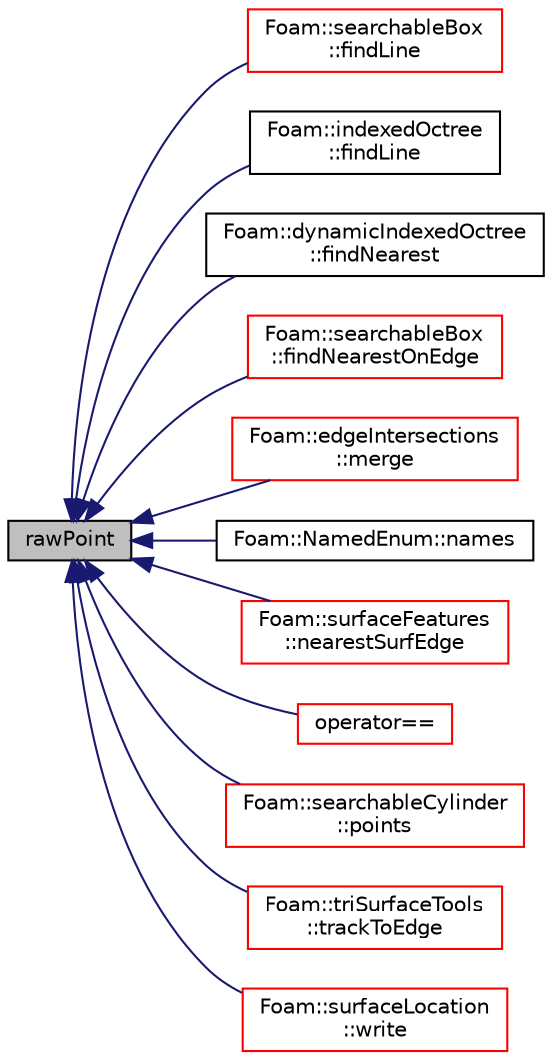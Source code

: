 digraph "rawPoint"
{
  bgcolor="transparent";
  edge [fontname="Helvetica",fontsize="10",labelfontname="Helvetica",labelfontsize="10"];
  node [fontname="Helvetica",fontsize="10",shape=record];
  rankdir="LR";
  Node1 [label="rawPoint",height=0.2,width=0.4,color="black", fillcolor="grey75", style="filled", fontcolor="black"];
  Node1 -> Node2 [dir="back",color="midnightblue",fontsize="10",style="solid",fontname="Helvetica"];
  Node2 [label="Foam::searchableBox\l::findLine",height=0.2,width=0.4,color="red",URL="$a02253.html#a371bc4a697ccf31618fdc0877fbef2d1",tooltip="Find nearest intersection of line between start and end. "];
  Node1 -> Node3 [dir="back",color="midnightblue",fontsize="10",style="solid",fontname="Helvetica"];
  Node3 [label="Foam::indexedOctree\l::findLine",height=0.2,width=0.4,color="black",URL="$a01054.html#a978a0dc911232f73db03506cdfa115d8"];
  Node1 -> Node4 [dir="back",color="midnightblue",fontsize="10",style="solid",fontname="Helvetica"];
  Node4 [label="Foam::dynamicIndexedOctree\l::findNearest",height=0.2,width=0.4,color="black",URL="$a00599.html#a2db1ff77908c7819fb3e192caa364040",tooltip="Low level: calculate nearest starting from subnode. "];
  Node1 -> Node5 [dir="back",color="midnightblue",fontsize="10",style="solid",fontname="Helvetica"];
  Node5 [label="Foam::searchableBox\l::findNearestOnEdge",height=0.2,width=0.4,color="red",URL="$a02253.html#ac4ad7e30f9183d291a7152920f517fd4",tooltip="Calculate nearest point on edge. "];
  Node1 -> Node6 [dir="back",color="midnightblue",fontsize="10",style="solid",fontname="Helvetica"];
  Node6 [label="Foam::edgeIntersections\l::merge",height=0.2,width=0.4,color="red",URL="$a00614.html#a987539e16097f548da5dde54bbc38a40",tooltip="Merge (or override) edge intersection for a subset. "];
  Node1 -> Node7 [dir="back",color="midnightblue",fontsize="10",style="solid",fontname="Helvetica"];
  Node7 [label="Foam::NamedEnum::names",height=0.2,width=0.4,color="black",URL="$a01569.html#a7350da3a0edd92cd11e6c479c9967dc8"];
  Node1 -> Node8 [dir="back",color="midnightblue",fontsize="10",style="solid",fontname="Helvetica"];
  Node8 [label="Foam::surfaceFeatures\l::nearestSurfEdge",height=0.2,width=0.4,color="red",URL="$a02478.html#ac9d88c671fbfe12e0526038fb054c11d",tooltip="Find nearest surface edge (out of selectedEdges) for. "];
  Node1 -> Node9 [dir="back",color="midnightblue",fontsize="10",style="solid",fontname="Helvetica"];
  Node9 [label="operator==",height=0.2,width=0.4,color="red",URL="$a01885.html#aef9ed56f17abfe0ef48bcba7eb52f8bc"];
  Node1 -> Node10 [dir="back",color="midnightblue",fontsize="10",style="solid",fontname="Helvetica"];
  Node10 [label="Foam::searchableCylinder\l::points",height=0.2,width=0.4,color="red",URL="$a02255.html#a02ab6d43a4618415b761ee351284437e",tooltip="Get the points that define the surface. "];
  Node1 -> Node11 [dir="back",color="midnightblue",fontsize="10",style="solid",fontname="Helvetica"];
  Node11 [label="Foam::triSurfaceTools\l::trackToEdge",height=0.2,width=0.4,color="red",URL="$a02693.html#a6d8fd04b37cd0ac3c45134c26f9ba40c",tooltip="Track on surface to get closer to point. "];
  Node1 -> Node12 [dir="back",color="midnightblue",fontsize="10",style="solid",fontname="Helvetica"];
  Node12 [label="Foam::surfaceLocation\l::write",height=0.2,width=0.4,color="red",URL="$a02486.html#ac46794559b7ceed2ee99203d84784f86",tooltip="Write info to os. "];
}
